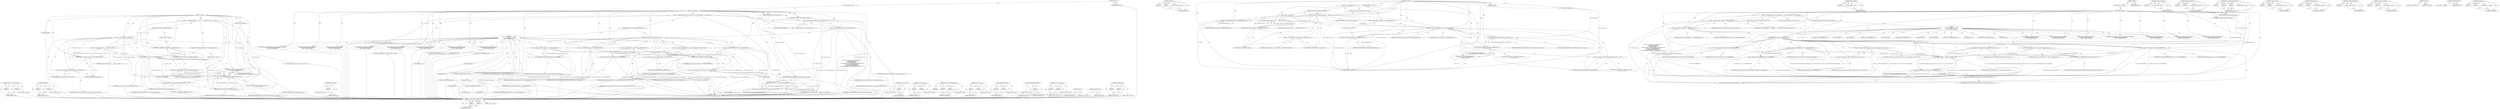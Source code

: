 digraph "SetTargetValues" {
vulnerable_146 [label=<(METHOD,&lt;operator&gt;.indirectFieldAccess)>];
vulnerable_147 [label=<(PARAM,p1)>];
vulnerable_148 [label=<(PARAM,p2)>];
vulnerable_149 [label=<(BLOCK,&lt;empty&gt;,&lt;empty&gt;)>];
vulnerable_150 [label=<(METHOD_RETURN,ANY)>];
vulnerable_170 [label=<(METHOD,SkColorSetA)>];
vulnerable_171 [label=<(PARAM,p1)>];
vulnerable_172 [label=<(PARAM,p2)>];
vulnerable_173 [label=<(BLOCK,&lt;empty&gt;,&lt;empty&gt;)>];
vulnerable_174 [label=<(METHOD_RETURN,ANY)>];
vulnerable_3 [label=<(METHOD,&lt;lambda&gt;0)<SUB>4</SUB>>];
vulnerable_4 [label=<(PARAM,int darkening_alpha)<SUB>4</SUB>>];
vulnerable_5 [label=<(BLOCK,{
    if (!wallpaper_controller_)
      return ...,{
    if (!wallpaper_controller_)
      return ...)<SUB>4</SUB>>];
vulnerable_6 [label=<(CONTROL_STRUCTURE,IF,if (!wallpaper_controller_))<SUB>5</SUB>>];
vulnerable_7 [label=<(&lt;operator&gt;.logicalNot,!wallpaper_controller_)<SUB>5</SUB>>];
vulnerable_8 [label=<(IDENTIFIER,wallpaper_controller_,!wallpaper_controller_)<SUB>5</SUB>>];
vulnerable_9 [label=<(BLOCK,&lt;empty&gt;,&lt;empty&gt;)<SUB>6</SUB>>];
vulnerable_10 [label=<(RETURN,return kShelfDefaultBaseColor;,return kShelfDefaultBaseColor;)<SUB>6</SUB>>];
vulnerable_11 [label=<(IDENTIFIER,kShelfDefaultBaseColor,return kShelfDefaultBaseColor;)<SUB>6</SUB>>];
vulnerable_12 [label="<(LOCAL,SkColor target_color: SkColor)<SUB>7</SUB>>"];
vulnerable_13 [label=<(&lt;operator&gt;.assignment,target_color =
        wallpaper_controller_-&gt;G...)<SUB>7</SUB>>];
vulnerable_14 [label=<(IDENTIFIER,target_color,target_color =
        wallpaper_controller_-&gt;G...)<SUB>7</SUB>>];
vulnerable_15 [label=<(GetProminentColor,wallpaper_controller_-&gt;GetProminentColor(GetShe...)<SUB>8</SUB>>];
vulnerable_16 [label=<(&lt;operator&gt;.indirectFieldAccess,wallpaper_controller_-&gt;GetProminentColor)<SUB>8</SUB>>];
vulnerable_17 [label=<(IDENTIFIER,wallpaper_controller_,wallpaper_controller_-&gt;GetProminentColor(GetShe...)<SUB>8</SUB>>];
vulnerable_18 [label=<(FIELD_IDENTIFIER,GetProminentColor,GetProminentColor)<SUB>8</SUB>>];
vulnerable_19 [label=<(GetShelfColorProfile,GetShelfColorProfile())<SUB>8</SUB>>];
vulnerable_20 [label=<(CONTROL_STRUCTURE,IF,if (target_color == kInvalidWallpaperColor))<SUB>9</SUB>>];
vulnerable_21 [label=<(&lt;operator&gt;.equals,target_color == kInvalidWallpaperColor)<SUB>9</SUB>>];
vulnerable_22 [label=<(IDENTIFIER,target_color,target_color == kInvalidWallpaperColor)<SUB>9</SUB>>];
vulnerable_23 [label=<(IDENTIFIER,kInvalidWallpaperColor,target_color == kInvalidWallpaperColor)<SUB>9</SUB>>];
vulnerable_24 [label=<(BLOCK,&lt;empty&gt;,&lt;empty&gt;)<SUB>10</SUB>>];
vulnerable_25 [label=<(RETURN,return kShelfDefaultBaseColor;,return kShelfDefaultBaseColor;)<SUB>10</SUB>>];
vulnerable_26 [label=<(IDENTIFIER,kShelfDefaultBaseColor,return kShelfDefaultBaseColor;)<SUB>10</SUB>>];
vulnerable_27 [label="<(RETURN,return color_utils::GetResultingPaintColor(
   ...,return color_utils::GetResultingPaintColor(
   ...)<SUB>11</SUB>>"];
vulnerable_28 [label="<(color_utils.GetResultingPaintColor,color_utils::GetResultingPaintColor(
        Sk...)<SUB>11</SUB>>"];
vulnerable_29 [label="<(&lt;operator&gt;.fieldAccess,color_utils::GetResultingPaintColor)<SUB>11</SUB>>"];
vulnerable_30 [label="<(IDENTIFIER,color_utils,color_utils::GetResultingPaintColor(
        Sk...)<SUB>11</SUB>>"];
vulnerable_31 [label=<(FIELD_IDENTIFIER,GetResultingPaintColor,GetResultingPaintColor)<SUB>11</SUB>>];
vulnerable_32 [label=<(SkColorSetA,SkColorSetA(kShelfDefaultBaseColor, darkening_a...)<SUB>12</SUB>>];
vulnerable_33 [label=<(IDENTIFIER,kShelfDefaultBaseColor,SkColorSetA(kShelfDefaultBaseColor, darkening_a...)<SUB>12</SUB>>];
vulnerable_34 [label=<(IDENTIFIER,darkening_alpha,SkColorSetA(kShelfDefaultBaseColor, darkening_a...)<SUB>12</SUB>>];
vulnerable_35 [label="<(IDENTIFIER,target_color,color_utils::GetResultingPaintColor(
        Sk...)<SUB>12</SUB>>"];
vulnerable_36 [label=<(MODIFIER,LAMBDA)>];
vulnerable_37 [label=<(METHOD_RETURN,ANY)<SUB>4</SUB>>];
vulnerable_175 [label=<(METHOD,darken_wallpaper)>];
vulnerable_176 [label=<(PARAM,p1)>];
vulnerable_177 [label=<(BLOCK,&lt;empty&gt;,&lt;empty&gt;)>];
vulnerable_178 [label=<(METHOD_RETURN,ANY)>];
vulnerable_42 [label=<(METHOD,&lt;global&gt;)<SUB>1</SUB>>];
vulnerable_43 [label=<(BLOCK,&lt;empty&gt;,&lt;empty&gt;)<SUB>1</SUB>>];
vulnerable_44 [label=<(METHOD,GetTargetValues)<SUB>1</SUB>>];
vulnerable_45 [label=<(PARAM,ShelfBackgroundType background_type)<SUB>2</SUB>>];
vulnerable_46 [label=<(PARAM,AnimationValues* shelf_background_values)<SUB>3</SUB>>];
vulnerable_47 [label=<(BLOCK,{
  auto darken_wallpaper = [&amp;](int darkening_a...,{
  auto darken_wallpaper = [&amp;](int darkening_a...)<SUB>3</SUB>>];
vulnerable_48 [label="<(LOCAL,auto darken_wallpaper: auto)<SUB>4</SUB>>"];
vulnerable_49 [label=<(&lt;operator&gt;.assignment,darken_wallpaper = [&amp;](int darkening_alpha) {
 ...)<SUB>4</SUB>>];
vulnerable_50 [label=<(IDENTIFIER,darken_wallpaper,darken_wallpaper = [&amp;](int darkening_alpha) {
 ...)<SUB>4</SUB>>];
vulnerable_51 [label=<(METHOD_REF,[&amp;](int darkening_alpha) {
    if (!wallpaper_c...,darken_wallpaper = [&amp;](int darkening_alpha) {
 ...)<SUB>4</SUB>>];
vulnerable_52 [label="<(LOCAL,SkColor shelf_target_color: SkColor)<SUB>15</SUB>>"];
vulnerable_53 [label=<(&lt;operator&gt;.assignment,shelf_target_color = kShelfDefaultBaseColor)<SUB>15</SUB>>];
vulnerable_54 [label=<(IDENTIFIER,shelf_target_color,shelf_target_color = kShelfDefaultBaseColor)<SUB>15</SUB>>];
vulnerable_55 [label=<(IDENTIFIER,kShelfDefaultBaseColor,shelf_target_color = kShelfDefaultBaseColor)<SUB>15</SUB>>];
vulnerable_56 [label=<(CONTROL_STRUCTURE,SWITCH,switch(background_type))<SUB>16</SUB>>];
vulnerable_57 [label=<(IDENTIFIER,background_type,switch(background_type))<SUB>16</SUB>>];
vulnerable_58 [label="<(BLOCK,{
    case SHELF_BACKGROUND_DEFAULT:
    case S...,{
    case SHELF_BACKGROUND_DEFAULT:
    case S...)<SUB>16</SUB>>"];
vulnerable_59 [label=<(JUMP_TARGET,case)<SUB>17</SUB>>];
vulnerable_60 [label="<(IDENTIFIER,SHELF_BACKGROUND_DEFAULT,{
    case SHELF_BACKGROUND_DEFAULT:
    case S...)<SUB>17</SUB>>"];
vulnerable_61 [label=<(JUMP_TARGET,case)<SUB>18</SUB>>];
vulnerable_62 [label="<(IDENTIFIER,SHELF_BACKGROUND_APP_LIST,{
    case SHELF_BACKGROUND_DEFAULT:
    case S...)<SUB>18</SUB>>"];
vulnerable_63 [label=<(JUMP_TARGET,case)<SUB>19</SUB>>];
vulnerable_64 [label="<(IDENTIFIER,SHELF_BACKGROUND_OVERVIEW,{
    case SHELF_BACKGROUND_DEFAULT:
    case S...)<SUB>19</SUB>>"];
vulnerable_65 [label=<(&lt;operator&gt;.assignment,shelf_target_color = darken_wallpaper(kShelfTra...)<SUB>20</SUB>>];
vulnerable_66 [label=<(IDENTIFIER,shelf_target_color,shelf_target_color = darken_wallpaper(kShelfTra...)<SUB>20</SUB>>];
vulnerable_67 [label=<(darken_wallpaper,darken_wallpaper(kShelfTranslucentColorDarkenAl...)<SUB>20</SUB>>];
vulnerable_68 [label=<(IDENTIFIER,kShelfTranslucentColorDarkenAlpha,darken_wallpaper(kShelfTranslucentColorDarkenAl...)<SUB>20</SUB>>];
vulnerable_69 [label=<(CONTROL_STRUCTURE,BREAK,break;)<SUB>21</SUB>>];
vulnerable_70 [label=<(JUMP_TARGET,case)<SUB>22</SUB>>];
vulnerable_71 [label="<(IDENTIFIER,SHELF_BACKGROUND_MAXIMIZED,{
    case SHELF_BACKGROUND_DEFAULT:
    case S...)<SUB>22</SUB>>"];
vulnerable_72 [label=<(JUMP_TARGET,case)<SUB>23</SUB>>];
vulnerable_73 [label="<(IDENTIFIER,SHELF_BACKGROUND_SPLIT_VIEW,{
    case SHELF_BACKGROUND_DEFAULT:
    case S...)<SUB>23</SUB>>"];
vulnerable_74 [label=<(&lt;operator&gt;.assignment,shelf_target_color = darken_wallpaper(kShelfOpa...)<SUB>24</SUB>>];
vulnerable_75 [label=<(IDENTIFIER,shelf_target_color,shelf_target_color = darken_wallpaper(kShelfOpa...)<SUB>24</SUB>>];
vulnerable_76 [label=<(darken_wallpaper,darken_wallpaper(kShelfOpaqueColorDarkenAlpha))<SUB>24</SUB>>];
vulnerable_77 [label=<(IDENTIFIER,kShelfOpaqueColorDarkenAlpha,darken_wallpaper(kShelfOpaqueColorDarkenAlpha))<SUB>24</SUB>>];
vulnerable_78 [label=<(CONTROL_STRUCTURE,BREAK,break;)<SUB>25</SUB>>];
vulnerable_79 [label=<(JUMP_TARGET,case)<SUB>26</SUB>>];
vulnerable_80 [label="<(IDENTIFIER,SHELF_BACKGROUND_OOBE,{
    case SHELF_BACKGROUND_DEFAULT:
    case S...)<SUB>26</SUB>>"];
vulnerable_81 [label=<(&lt;operator&gt;.assignment,shelf_target_color = SK_ColorTRANSPARENT)<SUB>27</SUB>>];
vulnerable_82 [label=<(IDENTIFIER,shelf_target_color,shelf_target_color = SK_ColorTRANSPARENT)<SUB>27</SUB>>];
vulnerable_83 [label=<(IDENTIFIER,SK_ColorTRANSPARENT,shelf_target_color = SK_ColorTRANSPARENT)<SUB>27</SUB>>];
vulnerable_84 [label=<(CONTROL_STRUCTURE,BREAK,break;)<SUB>28</SUB>>];
vulnerable_85 [label=<(JUMP_TARGET,case)<SUB>29</SUB>>];
vulnerable_86 [label="<(IDENTIFIER,SHELF_BACKGROUND_LOGIN,{
    case SHELF_BACKGROUND_DEFAULT:
    case S...)<SUB>29</SUB>>"];
vulnerable_87 [label=<(&lt;operator&gt;.assignment,shelf_target_color = SK_ColorTRANSPARENT)<SUB>30</SUB>>];
vulnerable_88 [label=<(IDENTIFIER,shelf_target_color,shelf_target_color = SK_ColorTRANSPARENT)<SUB>30</SUB>>];
vulnerable_89 [label=<(IDENTIFIER,SK_ColorTRANSPARENT,shelf_target_color = SK_ColorTRANSPARENT)<SUB>30</SUB>>];
vulnerable_90 [label=<(CONTROL_STRUCTURE,BREAK,break;)<SUB>31</SUB>>];
vulnerable_91 [label=<(JUMP_TARGET,case)<SUB>32</SUB>>];
vulnerable_92 [label="<(IDENTIFIER,SHELF_BACKGROUND_LOGIN_NONBLURRED_WALLPAPER,{
    case SHELF_BACKGROUND_DEFAULT:
    case S...)<SUB>32</SUB>>"];
vulnerable_93 [label="<(&lt;operator&gt;.assignment,shelf_target_color = login_constants::kDefaultB...)<SUB>33</SUB>>"];
vulnerable_94 [label="<(IDENTIFIER,shelf_target_color,shelf_target_color = login_constants::kDefaultB...)<SUB>33</SUB>>"];
vulnerable_95 [label="<(&lt;operator&gt;.fieldAccess,login_constants::kDefaultBaseColor)<SUB>33</SUB>>"];
vulnerable_96 [label="<(IDENTIFIER,login_constants,shelf_target_color = login_constants::kDefaultB...)<SUB>33</SUB>>"];
vulnerable_97 [label=<(FIELD_IDENTIFIER,kDefaultBaseColor,kDefaultBaseColor)<SUB>33</SUB>>];
vulnerable_98 [label=<(CONTROL_STRUCTURE,BREAK,break;)<SUB>34</SUB>>];
vulnerable_99 [label=<(SetTargetValues,shelf_background_values-&gt;SetTargetValues(SkColo...)<SUB>37</SUB>>];
vulnerable_100 [label=<(&lt;operator&gt;.indirectFieldAccess,shelf_background_values-&gt;SetTargetValues)<SUB>37</SUB>>];
vulnerable_101 [label=<(IDENTIFIER,shelf_background_values,shelf_background_values-&gt;SetTargetValues(SkColo...)<SUB>37</SUB>>];
vulnerable_102 [label=<(FIELD_IDENTIFIER,SetTargetValues,SetTargetValues)<SUB>37</SUB>>];
vulnerable_103 [label=<(SkColorSetA,SkColorSetA(
      shelf_target_color, GetBackg...)<SUB>37</SUB>>];
vulnerable_104 [label=<(IDENTIFIER,shelf_target_color,SkColorSetA(
      shelf_target_color, GetBackg...)<SUB>38</SUB>>];
vulnerable_105 [label=<(GetBackgroundAlphaValue,GetBackgroundAlphaValue(background_type))<SUB>38</SUB>>];
vulnerable_106 [label=<(IDENTIFIER,background_type,GetBackgroundAlphaValue(background_type))<SUB>38</SUB>>];
vulnerable_107 [label=<(METHOD_RETURN,void)<SUB>1</SUB>>];
vulnerable_109 [label=<(METHOD_RETURN,ANY)<SUB>1</SUB>>];
vulnerable_132 [label=<(METHOD,&lt;operator&gt;.logicalNot)>];
vulnerable_133 [label=<(PARAM,p1)>];
vulnerable_134 [label=<(BLOCK,&lt;empty&gt;,&lt;empty&gt;)>];
vulnerable_135 [label=<(METHOD_RETURN,ANY)>];
vulnerable_165 [label=<(METHOD,&lt;operator&gt;.fieldAccess)>];
vulnerable_166 [label=<(PARAM,p1)>];
vulnerable_167 [label=<(PARAM,p2)>];
vulnerable_168 [label=<(BLOCK,&lt;empty&gt;,&lt;empty&gt;)>];
vulnerable_169 [label=<(METHOD_RETURN,ANY)>];
vulnerable_159 [label=<(METHOD,color_utils.GetResultingPaintColor)>];
vulnerable_160 [label=<(PARAM,p1)>];
vulnerable_161 [label=<(PARAM,p2)>];
vulnerable_162 [label=<(PARAM,p3)>];
vulnerable_163 [label=<(BLOCK,&lt;empty&gt;,&lt;empty&gt;)>];
vulnerable_164 [label=<(METHOD_RETURN,ANY)>];
vulnerable_154 [label=<(METHOD,&lt;operator&gt;.equals)>];
vulnerable_155 [label=<(PARAM,p1)>];
vulnerable_156 [label=<(PARAM,p2)>];
vulnerable_157 [label=<(BLOCK,&lt;empty&gt;,&lt;empty&gt;)>];
vulnerable_158 [label=<(METHOD_RETURN,ANY)>];
vulnerable_141 [label=<(METHOD,GetProminentColor)>];
vulnerable_142 [label=<(PARAM,p1)>];
vulnerable_143 [label=<(PARAM,p2)>];
vulnerable_144 [label=<(BLOCK,&lt;empty&gt;,&lt;empty&gt;)>];
vulnerable_145 [label=<(METHOD_RETURN,ANY)>];
vulnerable_184 [label=<(METHOD,GetBackgroundAlphaValue)>];
vulnerable_185 [label=<(PARAM,p1)>];
vulnerable_186 [label=<(BLOCK,&lt;empty&gt;,&lt;empty&gt;)>];
vulnerable_187 [label=<(METHOD_RETURN,ANY)>];
vulnerable_136 [label=<(METHOD,&lt;operator&gt;.assignment)>];
vulnerable_137 [label=<(PARAM,p1)>];
vulnerable_138 [label=<(PARAM,p2)>];
vulnerable_139 [label=<(BLOCK,&lt;empty&gt;,&lt;empty&gt;)>];
vulnerable_140 [label=<(METHOD_RETURN,ANY)>];
vulnerable_126 [label=<(METHOD,&lt;global&gt;)<SUB>1</SUB>>];
vulnerable_127 [label=<(BLOCK,&lt;empty&gt;,&lt;empty&gt;)>];
vulnerable_128 [label=<(METHOD_RETURN,ANY)>];
vulnerable_151 [label=<(METHOD,GetShelfColorProfile)>];
vulnerable_152 [label=<(BLOCK,&lt;empty&gt;,&lt;empty&gt;)>];
vulnerable_153 [label=<(METHOD_RETURN,ANY)>];
vulnerable_179 [label=<(METHOD,SetTargetValues)>];
vulnerable_180 [label=<(PARAM,p1)>];
vulnerable_181 [label=<(PARAM,p2)>];
vulnerable_182 [label=<(BLOCK,&lt;empty&gt;,&lt;empty&gt;)>];
vulnerable_183 [label=<(METHOD_RETURN,ANY)>];
fixed_144 [label=<(METHOD,&lt;operator&gt;.indirectFieldAccess)>];
fixed_145 [label=<(PARAM,p1)>];
fixed_146 [label=<(PARAM,p2)>];
fixed_147 [label=<(BLOCK,&lt;empty&gt;,&lt;empty&gt;)>];
fixed_148 [label=<(METHOD_RETURN,ANY)>];
fixed_168 [label=<(METHOD,SkColorSetA)>];
fixed_169 [label=<(PARAM,p1)>];
fixed_170 [label=<(PARAM,p2)>];
fixed_171 [label=<(BLOCK,&lt;empty&gt;,&lt;empty&gt;)>];
fixed_172 [label=<(METHOD_RETURN,ANY)>];
fixed_3 [label=<(METHOD,&lt;lambda&gt;0)<SUB>4</SUB>>];
fixed_4 [label=<(PARAM,int darkening_alpha)<SUB>4</SUB>>];
fixed_5 [label=<(BLOCK,{
    if (!wallpaper_controller_)
      return ...,{
    if (!wallpaper_controller_)
      return ...)<SUB>4</SUB>>];
fixed_6 [label=<(CONTROL_STRUCTURE,IF,if (!wallpaper_controller_))<SUB>5</SUB>>];
fixed_7 [label=<(&lt;operator&gt;.logicalNot,!wallpaper_controller_)<SUB>5</SUB>>];
fixed_8 [label=<(IDENTIFIER,wallpaper_controller_,!wallpaper_controller_)<SUB>5</SUB>>];
fixed_9 [label=<(BLOCK,&lt;empty&gt;,&lt;empty&gt;)<SUB>6</SUB>>];
fixed_10 [label=<(RETURN,return kShelfDefaultBaseColor;,return kShelfDefaultBaseColor;)<SUB>6</SUB>>];
fixed_11 [label=<(IDENTIFIER,kShelfDefaultBaseColor,return kShelfDefaultBaseColor;)<SUB>6</SUB>>];
fixed_12 [label="<(LOCAL,SkColor target_color: SkColor)<SUB>7</SUB>>"];
fixed_13 [label=<(&lt;operator&gt;.assignment,target_color =
        wallpaper_controller_-&gt;G...)<SUB>7</SUB>>];
fixed_14 [label=<(IDENTIFIER,target_color,target_color =
        wallpaper_controller_-&gt;G...)<SUB>7</SUB>>];
fixed_15 [label=<(GetProminentColor,wallpaper_controller_-&gt;GetProminentColor(GetShe...)<SUB>8</SUB>>];
fixed_16 [label=<(&lt;operator&gt;.indirectFieldAccess,wallpaper_controller_-&gt;GetProminentColor)<SUB>8</SUB>>];
fixed_17 [label=<(IDENTIFIER,wallpaper_controller_,wallpaper_controller_-&gt;GetProminentColor(GetShe...)<SUB>8</SUB>>];
fixed_18 [label=<(FIELD_IDENTIFIER,GetProminentColor,GetProminentColor)<SUB>8</SUB>>];
fixed_19 [label=<(GetShelfColorProfile,GetShelfColorProfile())<SUB>8</SUB>>];
fixed_20 [label=<(CONTROL_STRUCTURE,IF,if (target_color == kInvalidWallpaperColor))<SUB>9</SUB>>];
fixed_21 [label=<(&lt;operator&gt;.equals,target_color == kInvalidWallpaperColor)<SUB>9</SUB>>];
fixed_22 [label=<(IDENTIFIER,target_color,target_color == kInvalidWallpaperColor)<SUB>9</SUB>>];
fixed_23 [label=<(IDENTIFIER,kInvalidWallpaperColor,target_color == kInvalidWallpaperColor)<SUB>9</SUB>>];
fixed_24 [label=<(BLOCK,&lt;empty&gt;,&lt;empty&gt;)<SUB>10</SUB>>];
fixed_25 [label=<(RETURN,return kShelfDefaultBaseColor;,return kShelfDefaultBaseColor;)<SUB>10</SUB>>];
fixed_26 [label=<(IDENTIFIER,kShelfDefaultBaseColor,return kShelfDefaultBaseColor;)<SUB>10</SUB>>];
fixed_27 [label="<(RETURN,return color_utils::GetResultingPaintColor(
   ...,return color_utils::GetResultingPaintColor(
   ...)<SUB>11</SUB>>"];
fixed_28 [label="<(color_utils.GetResultingPaintColor,color_utils::GetResultingPaintColor(
        Sk...)<SUB>11</SUB>>"];
fixed_29 [label="<(&lt;operator&gt;.fieldAccess,color_utils::GetResultingPaintColor)<SUB>11</SUB>>"];
fixed_30 [label="<(IDENTIFIER,color_utils,color_utils::GetResultingPaintColor(
        Sk...)<SUB>11</SUB>>"];
fixed_31 [label=<(FIELD_IDENTIFIER,GetResultingPaintColor,GetResultingPaintColor)<SUB>11</SUB>>];
fixed_32 [label=<(SkColorSetA,SkColorSetA(kShelfDefaultBaseColor, darkening_a...)<SUB>12</SUB>>];
fixed_33 [label=<(IDENTIFIER,kShelfDefaultBaseColor,SkColorSetA(kShelfDefaultBaseColor, darkening_a...)<SUB>12</SUB>>];
fixed_34 [label=<(IDENTIFIER,darkening_alpha,SkColorSetA(kShelfDefaultBaseColor, darkening_a...)<SUB>12</SUB>>];
fixed_35 [label="<(IDENTIFIER,target_color,color_utils::GetResultingPaintColor(
        Sk...)<SUB>12</SUB>>"];
fixed_36 [label=<(MODIFIER,LAMBDA)>];
fixed_37 [label=<(METHOD_RETURN,ANY)<SUB>4</SUB>>];
fixed_173 [label=<(METHOD,darken_wallpaper)>];
fixed_174 [label=<(PARAM,p1)>];
fixed_175 [label=<(BLOCK,&lt;empty&gt;,&lt;empty&gt;)>];
fixed_176 [label=<(METHOD_RETURN,ANY)>];
fixed_42 [label=<(METHOD,&lt;global&gt;)<SUB>1</SUB>>];
fixed_43 [label=<(BLOCK,&lt;empty&gt;,&lt;empty&gt;)<SUB>1</SUB>>];
fixed_44 [label=<(METHOD,GetTargetValues)<SUB>1</SUB>>];
fixed_45 [label=<(PARAM,ShelfBackgroundType background_type)<SUB>2</SUB>>];
fixed_46 [label=<(PARAM,AnimationValues* shelf_background_values)<SUB>3</SUB>>];
fixed_47 [label=<(BLOCK,{
  auto darken_wallpaper = [&amp;](int darkening_a...,{
  auto darken_wallpaper = [&amp;](int darkening_a...)<SUB>3</SUB>>];
fixed_48 [label="<(LOCAL,auto darken_wallpaper: auto)<SUB>4</SUB>>"];
fixed_49 [label=<(&lt;operator&gt;.assignment,darken_wallpaper = [&amp;](int darkening_alpha) {
 ...)<SUB>4</SUB>>];
fixed_50 [label=<(IDENTIFIER,darken_wallpaper,darken_wallpaper = [&amp;](int darkening_alpha) {
 ...)<SUB>4</SUB>>];
fixed_51 [label=<(METHOD_REF,[&amp;](int darkening_alpha) {
    if (!wallpaper_c...,darken_wallpaper = [&amp;](int darkening_alpha) {
 ...)<SUB>4</SUB>>];
fixed_52 [label="<(LOCAL,SkColor shelf_target_color: SkColor)<SUB>15</SUB>>"];
fixed_53 [label=<(&lt;operator&gt;.assignment,shelf_target_color = kShelfDefaultBaseColor)<SUB>15</SUB>>];
fixed_54 [label=<(IDENTIFIER,shelf_target_color,shelf_target_color = kShelfDefaultBaseColor)<SUB>15</SUB>>];
fixed_55 [label=<(IDENTIFIER,kShelfDefaultBaseColor,shelf_target_color = kShelfDefaultBaseColor)<SUB>15</SUB>>];
fixed_56 [label=<(CONTROL_STRUCTURE,SWITCH,switch(background_type))<SUB>16</SUB>>];
fixed_57 [label=<(IDENTIFIER,background_type,switch(background_type))<SUB>16</SUB>>];
fixed_58 [label="<(BLOCK,{
    case SHELF_BACKGROUND_DEFAULT:
    case S...,{
    case SHELF_BACKGROUND_DEFAULT:
    case S...)<SUB>16</SUB>>"];
fixed_59 [label=<(JUMP_TARGET,case)<SUB>17</SUB>>];
fixed_60 [label="<(IDENTIFIER,SHELF_BACKGROUND_DEFAULT,{
    case SHELF_BACKGROUND_DEFAULT:
    case S...)<SUB>17</SUB>>"];
fixed_61 [label=<(JUMP_TARGET,case)<SUB>18</SUB>>];
fixed_62 [label="<(IDENTIFIER,SHELF_BACKGROUND_APP_LIST,{
    case SHELF_BACKGROUND_DEFAULT:
    case S...)<SUB>18</SUB>>"];
fixed_63 [label=<(JUMP_TARGET,case)<SUB>19</SUB>>];
fixed_64 [label="<(IDENTIFIER,SHELF_BACKGROUND_OVERVIEW,{
    case SHELF_BACKGROUND_DEFAULT:
    case S...)<SUB>19</SUB>>"];
fixed_65 [label=<(&lt;operator&gt;.assignment,shelf_target_color = darken_wallpaper(kShelfTra...)<SUB>20</SUB>>];
fixed_66 [label=<(IDENTIFIER,shelf_target_color,shelf_target_color = darken_wallpaper(kShelfTra...)<SUB>20</SUB>>];
fixed_67 [label=<(darken_wallpaper,darken_wallpaper(kShelfTranslucentColorDarkenAl...)<SUB>20</SUB>>];
fixed_68 [label=<(IDENTIFIER,kShelfTranslucentColorDarkenAlpha,darken_wallpaper(kShelfTranslucentColorDarkenAl...)<SUB>20</SUB>>];
fixed_69 [label=<(CONTROL_STRUCTURE,BREAK,break;)<SUB>21</SUB>>];
fixed_70 [label=<(JUMP_TARGET,case)<SUB>22</SUB>>];
fixed_71 [label="<(IDENTIFIER,SHELF_BACKGROUND_MAXIMIZED,{
    case SHELF_BACKGROUND_DEFAULT:
    case S...)<SUB>22</SUB>>"];
fixed_72 [label=<(&lt;operator&gt;.assignment,shelf_target_color = darken_wallpaper(kShelfOpa...)<SUB>23</SUB>>];
fixed_73 [label=<(IDENTIFIER,shelf_target_color,shelf_target_color = darken_wallpaper(kShelfOpa...)<SUB>23</SUB>>];
fixed_74 [label=<(darken_wallpaper,darken_wallpaper(kShelfOpaqueColorDarkenAlpha))<SUB>23</SUB>>];
fixed_75 [label=<(IDENTIFIER,kShelfOpaqueColorDarkenAlpha,darken_wallpaper(kShelfOpaqueColorDarkenAlpha))<SUB>23</SUB>>];
fixed_76 [label=<(CONTROL_STRUCTURE,BREAK,break;)<SUB>24</SUB>>];
fixed_77 [label=<(JUMP_TARGET,case)<SUB>25</SUB>>];
fixed_78 [label="<(IDENTIFIER,SHELF_BACKGROUND_OOBE,{
    case SHELF_BACKGROUND_DEFAULT:
    case S...)<SUB>25</SUB>>"];
fixed_79 [label=<(&lt;operator&gt;.assignment,shelf_target_color = SK_ColorTRANSPARENT)<SUB>26</SUB>>];
fixed_80 [label=<(IDENTIFIER,shelf_target_color,shelf_target_color = SK_ColorTRANSPARENT)<SUB>26</SUB>>];
fixed_81 [label=<(IDENTIFIER,SK_ColorTRANSPARENT,shelf_target_color = SK_ColorTRANSPARENT)<SUB>26</SUB>>];
fixed_82 [label=<(CONTROL_STRUCTURE,BREAK,break;)<SUB>27</SUB>>];
fixed_83 [label=<(JUMP_TARGET,case)<SUB>28</SUB>>];
fixed_84 [label="<(IDENTIFIER,SHELF_BACKGROUND_LOGIN,{
    case SHELF_BACKGROUND_DEFAULT:
    case S...)<SUB>28</SUB>>"];
fixed_85 [label=<(&lt;operator&gt;.assignment,shelf_target_color = SK_ColorTRANSPARENT)<SUB>29</SUB>>];
fixed_86 [label=<(IDENTIFIER,shelf_target_color,shelf_target_color = SK_ColorTRANSPARENT)<SUB>29</SUB>>];
fixed_87 [label=<(IDENTIFIER,SK_ColorTRANSPARENT,shelf_target_color = SK_ColorTRANSPARENT)<SUB>29</SUB>>];
fixed_88 [label=<(CONTROL_STRUCTURE,BREAK,break;)<SUB>30</SUB>>];
fixed_89 [label=<(JUMP_TARGET,case)<SUB>31</SUB>>];
fixed_90 [label="<(IDENTIFIER,SHELF_BACKGROUND_LOGIN_NONBLURRED_WALLPAPER,{
    case SHELF_BACKGROUND_DEFAULT:
    case S...)<SUB>31</SUB>>"];
fixed_91 [label="<(&lt;operator&gt;.assignment,shelf_target_color = login_constants::kDefaultB...)<SUB>32</SUB>>"];
fixed_92 [label="<(IDENTIFIER,shelf_target_color,shelf_target_color = login_constants::kDefaultB...)<SUB>32</SUB>>"];
fixed_93 [label="<(&lt;operator&gt;.fieldAccess,login_constants::kDefaultBaseColor)<SUB>32</SUB>>"];
fixed_94 [label="<(IDENTIFIER,login_constants,shelf_target_color = login_constants::kDefaultB...)<SUB>32</SUB>>"];
fixed_95 [label=<(FIELD_IDENTIFIER,kDefaultBaseColor,kDefaultBaseColor)<SUB>32</SUB>>];
fixed_96 [label=<(CONTROL_STRUCTURE,BREAK,break;)<SUB>33</SUB>>];
fixed_97 [label=<(SetTargetValues,shelf_background_values-&gt;SetTargetValues(SkColo...)<SUB>36</SUB>>];
fixed_98 [label=<(&lt;operator&gt;.indirectFieldAccess,shelf_background_values-&gt;SetTargetValues)<SUB>36</SUB>>];
fixed_99 [label=<(IDENTIFIER,shelf_background_values,shelf_background_values-&gt;SetTargetValues(SkColo...)<SUB>36</SUB>>];
fixed_100 [label=<(FIELD_IDENTIFIER,SetTargetValues,SetTargetValues)<SUB>36</SUB>>];
fixed_101 [label=<(SkColorSetA,SkColorSetA(
      shelf_target_color, GetBackg...)<SUB>36</SUB>>];
fixed_102 [label=<(IDENTIFIER,shelf_target_color,SkColorSetA(
      shelf_target_color, GetBackg...)<SUB>37</SUB>>];
fixed_103 [label=<(GetBackgroundAlphaValue,GetBackgroundAlphaValue(background_type))<SUB>37</SUB>>];
fixed_104 [label=<(IDENTIFIER,background_type,GetBackgroundAlphaValue(background_type))<SUB>37</SUB>>];
fixed_105 [label=<(METHOD_RETURN,void)<SUB>1</SUB>>];
fixed_107 [label=<(METHOD_RETURN,ANY)<SUB>1</SUB>>];
fixed_130 [label=<(METHOD,&lt;operator&gt;.logicalNot)>];
fixed_131 [label=<(PARAM,p1)>];
fixed_132 [label=<(BLOCK,&lt;empty&gt;,&lt;empty&gt;)>];
fixed_133 [label=<(METHOD_RETURN,ANY)>];
fixed_163 [label=<(METHOD,&lt;operator&gt;.fieldAccess)>];
fixed_164 [label=<(PARAM,p1)>];
fixed_165 [label=<(PARAM,p2)>];
fixed_166 [label=<(BLOCK,&lt;empty&gt;,&lt;empty&gt;)>];
fixed_167 [label=<(METHOD_RETURN,ANY)>];
fixed_157 [label=<(METHOD,color_utils.GetResultingPaintColor)>];
fixed_158 [label=<(PARAM,p1)>];
fixed_159 [label=<(PARAM,p2)>];
fixed_160 [label=<(PARAM,p3)>];
fixed_161 [label=<(BLOCK,&lt;empty&gt;,&lt;empty&gt;)>];
fixed_162 [label=<(METHOD_RETURN,ANY)>];
fixed_152 [label=<(METHOD,&lt;operator&gt;.equals)>];
fixed_153 [label=<(PARAM,p1)>];
fixed_154 [label=<(PARAM,p2)>];
fixed_155 [label=<(BLOCK,&lt;empty&gt;,&lt;empty&gt;)>];
fixed_156 [label=<(METHOD_RETURN,ANY)>];
fixed_139 [label=<(METHOD,GetProminentColor)>];
fixed_140 [label=<(PARAM,p1)>];
fixed_141 [label=<(PARAM,p2)>];
fixed_142 [label=<(BLOCK,&lt;empty&gt;,&lt;empty&gt;)>];
fixed_143 [label=<(METHOD_RETURN,ANY)>];
fixed_182 [label=<(METHOD,GetBackgroundAlphaValue)>];
fixed_183 [label=<(PARAM,p1)>];
fixed_184 [label=<(BLOCK,&lt;empty&gt;,&lt;empty&gt;)>];
fixed_185 [label=<(METHOD_RETURN,ANY)>];
fixed_134 [label=<(METHOD,&lt;operator&gt;.assignment)>];
fixed_135 [label=<(PARAM,p1)>];
fixed_136 [label=<(PARAM,p2)>];
fixed_137 [label=<(BLOCK,&lt;empty&gt;,&lt;empty&gt;)>];
fixed_138 [label=<(METHOD_RETURN,ANY)>];
fixed_124 [label=<(METHOD,&lt;global&gt;)<SUB>1</SUB>>];
fixed_125 [label=<(BLOCK,&lt;empty&gt;,&lt;empty&gt;)>];
fixed_126 [label=<(METHOD_RETURN,ANY)>];
fixed_149 [label=<(METHOD,GetShelfColorProfile)>];
fixed_150 [label=<(BLOCK,&lt;empty&gt;,&lt;empty&gt;)>];
fixed_151 [label=<(METHOD_RETURN,ANY)>];
fixed_177 [label=<(METHOD,SetTargetValues)>];
fixed_178 [label=<(PARAM,p1)>];
fixed_179 [label=<(PARAM,p2)>];
fixed_180 [label=<(BLOCK,&lt;empty&gt;,&lt;empty&gt;)>];
fixed_181 [label=<(METHOD_RETURN,ANY)>];
vulnerable_146 -> vulnerable_147  [key=0, label="AST: "];
vulnerable_146 -> vulnerable_147  [key=1, label="DDG: "];
vulnerable_146 -> vulnerable_149  [key=0, label="AST: "];
vulnerable_146 -> vulnerable_148  [key=0, label="AST: "];
vulnerable_146 -> vulnerable_148  [key=1, label="DDG: "];
vulnerable_146 -> vulnerable_150  [key=0, label="AST: "];
vulnerable_146 -> vulnerable_150  [key=1, label="CFG: "];
vulnerable_147 -> vulnerable_150  [key=0, label="DDG: p1"];
vulnerable_148 -> vulnerable_150  [key=0, label="DDG: p2"];
vulnerable_149 -> fixed_144  [key=0];
vulnerable_150 -> fixed_144  [key=0];
vulnerable_170 -> vulnerable_171  [key=0, label="AST: "];
vulnerable_170 -> vulnerable_171  [key=1, label="DDG: "];
vulnerable_170 -> vulnerable_173  [key=0, label="AST: "];
vulnerable_170 -> vulnerable_172  [key=0, label="AST: "];
vulnerable_170 -> vulnerable_172  [key=1, label="DDG: "];
vulnerable_170 -> vulnerable_174  [key=0, label="AST: "];
vulnerable_170 -> vulnerable_174  [key=1, label="CFG: "];
vulnerable_171 -> vulnerable_174  [key=0, label="DDG: p1"];
vulnerable_172 -> vulnerable_174  [key=0, label="DDG: p2"];
vulnerable_173 -> fixed_144  [key=0];
vulnerable_174 -> fixed_144  [key=0];
vulnerable_3 -> vulnerable_4  [key=0, label="AST: "];
vulnerable_3 -> vulnerable_4  [key=1, label="DDG: "];
vulnerable_3 -> vulnerable_5  [key=0, label="AST: "];
vulnerable_3 -> vulnerable_36  [key=0, label="AST: "];
vulnerable_3 -> vulnerable_37  [key=0, label="AST: "];
vulnerable_3 -> vulnerable_7  [key=0, label="CFG: "];
vulnerable_3 -> vulnerable_7  [key=1, label="DDG: "];
vulnerable_3 -> vulnerable_10  [key=0, label="DDG: "];
vulnerable_3 -> vulnerable_15  [key=0, label="DDG: "];
vulnerable_3 -> vulnerable_21  [key=0, label="DDG: "];
vulnerable_3 -> vulnerable_25  [key=0, label="DDG: "];
vulnerable_3 -> vulnerable_28  [key=0, label="DDG: "];
vulnerable_3 -> vulnerable_11  [key=0, label="DDG: "];
vulnerable_3 -> vulnerable_26  [key=0, label="DDG: "];
vulnerable_3 -> vulnerable_32  [key=0, label="DDG: "];
vulnerable_4 -> vulnerable_37  [key=0, label="DDG: darkening_alpha"];
vulnerable_4 -> vulnerable_32  [key=0, label="DDG: darkening_alpha"];
vulnerable_5 -> vulnerable_6  [key=0, label="AST: "];
vulnerable_5 -> vulnerable_12  [key=0, label="AST: "];
vulnerable_5 -> vulnerable_13  [key=0, label="AST: "];
vulnerable_5 -> vulnerable_20  [key=0, label="AST: "];
vulnerable_5 -> vulnerable_27  [key=0, label="AST: "];
vulnerable_6 -> vulnerable_7  [key=0, label="AST: "];
vulnerable_6 -> vulnerable_9  [key=0, label="AST: "];
vulnerable_7 -> vulnerable_8  [key=0, label="AST: "];
vulnerable_7 -> vulnerable_10  [key=0, label="CFG: "];
vulnerable_7 -> vulnerable_10  [key=1, label="CDG: "];
vulnerable_7 -> vulnerable_18  [key=0, label="CFG: "];
vulnerable_7 -> vulnerable_18  [key=1, label="CDG: "];
vulnerable_7 -> vulnerable_37  [key=0, label="DDG: wallpaper_controller_"];
vulnerable_7 -> vulnerable_37  [key=1, label="DDG: !wallpaper_controller_"];
vulnerable_7 -> vulnerable_15  [key=0, label="DDG: wallpaper_controller_"];
vulnerable_7 -> vulnerable_15  [key=1, label="CDG: "];
vulnerable_7 -> vulnerable_16  [key=0, label="CDG: "];
vulnerable_7 -> vulnerable_13  [key=0, label="CDG: "];
vulnerable_7 -> vulnerable_21  [key=0, label="CDG: "];
vulnerable_7 -> vulnerable_19  [key=0, label="CDG: "];
vulnerable_8 -> fixed_144  [key=0];
vulnerable_9 -> vulnerable_10  [key=0, label="AST: "];
vulnerable_10 -> vulnerable_11  [key=0, label="AST: "];
vulnerable_10 -> vulnerable_37  [key=0, label="CFG: "];
vulnerable_10 -> vulnerable_37  [key=1, label="DDG: &lt;RET&gt;"];
vulnerable_11 -> vulnerable_10  [key=0, label="DDG: kShelfDefaultBaseColor"];
vulnerable_12 -> fixed_144  [key=0];
vulnerable_13 -> vulnerable_14  [key=0, label="AST: "];
vulnerable_13 -> vulnerable_15  [key=0, label="AST: "];
vulnerable_13 -> vulnerable_21  [key=0, label="CFG: "];
vulnerable_13 -> vulnerable_21  [key=1, label="DDG: target_color"];
vulnerable_14 -> fixed_144  [key=0];
vulnerable_15 -> vulnerable_16  [key=0, label="AST: "];
vulnerable_15 -> vulnerable_19  [key=0, label="AST: "];
vulnerable_15 -> vulnerable_13  [key=0, label="CFG: "];
vulnerable_15 -> vulnerable_13  [key=1, label="DDG: wallpaper_controller_-&gt;GetProminentColor"];
vulnerable_15 -> vulnerable_13  [key=2, label="DDG: GetShelfColorProfile()"];
vulnerable_16 -> vulnerable_17  [key=0, label="AST: "];
vulnerable_16 -> vulnerable_18  [key=0, label="AST: "];
vulnerable_16 -> vulnerable_19  [key=0, label="CFG: "];
vulnerable_17 -> fixed_144  [key=0];
vulnerable_18 -> vulnerable_16  [key=0, label="CFG: "];
vulnerable_19 -> vulnerable_15  [key=0, label="CFG: "];
vulnerable_20 -> vulnerable_21  [key=0, label="AST: "];
vulnerable_20 -> vulnerable_24  [key=0, label="AST: "];
vulnerable_21 -> vulnerable_22  [key=0, label="AST: "];
vulnerable_21 -> vulnerable_23  [key=0, label="AST: "];
vulnerable_21 -> vulnerable_25  [key=0, label="CFG: "];
vulnerable_21 -> vulnerable_25  [key=1, label="CDG: "];
vulnerable_21 -> vulnerable_31  [key=0, label="CFG: "];
vulnerable_21 -> vulnerable_31  [key=1, label="CDG: "];
vulnerable_21 -> vulnerable_37  [key=0, label="DDG: kInvalidWallpaperColor"];
vulnerable_21 -> vulnerable_28  [key=0, label="DDG: target_color"];
vulnerable_21 -> vulnerable_28  [key=1, label="CDG: "];
vulnerable_21 -> vulnerable_29  [key=0, label="CDG: "];
vulnerable_21 -> vulnerable_32  [key=0, label="CDG: "];
vulnerable_21 -> vulnerable_27  [key=0, label="CDG: "];
vulnerable_22 -> fixed_144  [key=0];
vulnerable_23 -> fixed_144  [key=0];
vulnerable_24 -> vulnerable_25  [key=0, label="AST: "];
vulnerable_25 -> vulnerable_26  [key=0, label="AST: "];
vulnerable_25 -> vulnerable_37  [key=0, label="CFG: "];
vulnerable_25 -> vulnerable_37  [key=1, label="DDG: &lt;RET&gt;"];
vulnerable_26 -> vulnerable_25  [key=0, label="DDG: kShelfDefaultBaseColor"];
vulnerable_27 -> vulnerable_28  [key=0, label="AST: "];
vulnerable_27 -> vulnerable_37  [key=0, label="CFG: "];
vulnerable_27 -> vulnerable_37  [key=1, label="DDG: &lt;RET&gt;"];
vulnerable_28 -> vulnerable_29  [key=0, label="AST: "];
vulnerable_28 -> vulnerable_32  [key=0, label="AST: "];
vulnerable_28 -> vulnerable_35  [key=0, label="AST: "];
vulnerable_28 -> vulnerable_27  [key=0, label="CFG: "];
vulnerable_28 -> vulnerable_27  [key=1, label="DDG: color_utils::GetResultingPaintColor(
        SkColorSetA(kShelfDefaultBaseColor, darkening_alpha), target_color)"];
vulnerable_29 -> vulnerable_30  [key=0, label="AST: "];
vulnerable_29 -> vulnerable_31  [key=0, label="AST: "];
vulnerable_29 -> vulnerable_32  [key=0, label="CFG: "];
vulnerable_30 -> fixed_144  [key=0];
vulnerable_31 -> vulnerable_29  [key=0, label="CFG: "];
vulnerable_32 -> vulnerable_33  [key=0, label="AST: "];
vulnerable_32 -> vulnerable_34  [key=0, label="AST: "];
vulnerable_32 -> vulnerable_28  [key=0, label="CFG: "];
vulnerable_32 -> vulnerable_28  [key=1, label="DDG: kShelfDefaultBaseColor"];
vulnerable_32 -> vulnerable_28  [key=2, label="DDG: darkening_alpha"];
vulnerable_33 -> fixed_144  [key=0];
vulnerable_34 -> fixed_144  [key=0];
vulnerable_35 -> fixed_144  [key=0];
vulnerable_36 -> fixed_144  [key=0];
vulnerable_37 -> fixed_144  [key=0];
vulnerable_175 -> vulnerable_176  [key=0, label="AST: "];
vulnerable_175 -> vulnerable_176  [key=1, label="DDG: "];
vulnerable_175 -> vulnerable_177  [key=0, label="AST: "];
vulnerable_175 -> vulnerable_178  [key=0, label="AST: "];
vulnerable_175 -> vulnerable_178  [key=1, label="CFG: "];
vulnerable_176 -> vulnerable_178  [key=0, label="DDG: p1"];
vulnerable_177 -> fixed_144  [key=0];
vulnerable_178 -> fixed_144  [key=0];
vulnerable_42 -> vulnerable_43  [key=0, label="AST: "];
vulnerable_42 -> vulnerable_109  [key=0, label="AST: "];
vulnerable_42 -> vulnerable_109  [key=1, label="CFG: "];
vulnerable_43 -> vulnerable_44  [key=0, label="AST: "];
vulnerable_44 -> vulnerable_45  [key=0, label="AST: "];
vulnerable_44 -> vulnerable_45  [key=1, label="DDG: "];
vulnerable_44 -> vulnerable_46  [key=0, label="AST: "];
vulnerable_44 -> vulnerable_46  [key=1, label="DDG: "];
vulnerable_44 -> vulnerable_47  [key=0, label="AST: "];
vulnerable_44 -> vulnerable_107  [key=0, label="AST: "];
vulnerable_44 -> vulnerable_51  [key=0, label="CFG: "];
vulnerable_44 -> vulnerable_49  [key=0, label="DDG: "];
vulnerable_44 -> vulnerable_53  [key=0, label="DDG: "];
vulnerable_44 -> vulnerable_57  [key=0, label="DDG: "];
vulnerable_44 -> vulnerable_60  [key=0, label="DDG: "];
vulnerable_44 -> vulnerable_62  [key=0, label="DDG: "];
vulnerable_44 -> vulnerable_64  [key=0, label="DDG: "];
vulnerable_44 -> vulnerable_71  [key=0, label="DDG: "];
vulnerable_44 -> vulnerable_73  [key=0, label="DDG: "];
vulnerable_44 -> vulnerable_80  [key=0, label="DDG: "];
vulnerable_44 -> vulnerable_81  [key=0, label="DDG: "];
vulnerable_44 -> vulnerable_86  [key=0, label="DDG: "];
vulnerable_44 -> vulnerable_87  [key=0, label="DDG: "];
vulnerable_44 -> vulnerable_92  [key=0, label="DDG: "];
vulnerable_44 -> vulnerable_103  [key=0, label="DDG: "];
vulnerable_44 -> vulnerable_105  [key=0, label="DDG: "];
vulnerable_44 -> vulnerable_67  [key=0, label="DDG: "];
vulnerable_44 -> vulnerable_76  [key=0, label="DDG: "];
vulnerable_45 -> vulnerable_105  [key=0, label="DDG: background_type"];
vulnerable_46 -> vulnerable_107  [key=0, label="DDG: shelf_background_values"];
vulnerable_46 -> vulnerable_99  [key=0, label="DDG: shelf_background_values"];
vulnerable_47 -> vulnerable_48  [key=0, label="AST: "];
vulnerable_47 -> vulnerable_49  [key=0, label="AST: "];
vulnerable_47 -> vulnerable_52  [key=0, label="AST: "];
vulnerable_47 -> vulnerable_53  [key=0, label="AST: "];
vulnerable_47 -> vulnerable_56  [key=0, label="AST: "];
vulnerable_47 -> vulnerable_99  [key=0, label="AST: "];
vulnerable_48 -> fixed_144  [key=0];
vulnerable_49 -> vulnerable_50  [key=0, label="AST: "];
vulnerable_49 -> vulnerable_51  [key=0, label="AST: "];
vulnerable_49 -> vulnerable_53  [key=0, label="CFG: "];
vulnerable_49 -> vulnerable_107  [key=0, label="DDG: darken_wallpaper"];
vulnerable_49 -> vulnerable_107  [key=1, label="DDG: darken_wallpaper = [&amp;](int darkening_alpha) {
    if (!wallpaper_controller_)
      return kShelfDefaultBaseColor;
    SkColor target_color =
        wallpaper_controller_-&gt;GetProminentColor(GetShelfColorProfile());
    if (target_color == kInvalidWallpaperColor)
      return kShelfDefaultBaseColor;
    return color_utils::GetResultingPaintColor(
        SkColorSetA(kShelfDefaultBaseColor, darkening_alpha), target_color);
  }"];
vulnerable_50 -> fixed_144  [key=0];
vulnerable_51 -> vulnerable_49  [key=0, label="CFG: "];
vulnerable_52 -> fixed_144  [key=0];
vulnerable_53 -> vulnerable_54  [key=0, label="AST: "];
vulnerable_53 -> vulnerable_55  [key=0, label="AST: "];
vulnerable_53 -> vulnerable_57  [key=0, label="CFG: "];
vulnerable_53 -> vulnerable_107  [key=0, label="DDG: shelf_target_color = kShelfDefaultBaseColor"];
vulnerable_53 -> vulnerable_107  [key=1, label="DDG: kShelfDefaultBaseColor"];
vulnerable_53 -> vulnerable_103  [key=0, label="DDG: shelf_target_color"];
vulnerable_54 -> fixed_144  [key=0];
vulnerable_55 -> fixed_144  [key=0];
vulnerable_56 -> vulnerable_57  [key=0, label="AST: "];
vulnerable_56 -> vulnerable_58  [key=0, label="AST: "];
vulnerable_57 -> vulnerable_67  [key=0, label="CFG: "];
vulnerable_57 -> vulnerable_67  [key=1, label="CDG: "];
vulnerable_57 -> vulnerable_76  [key=0, label="CFG: "];
vulnerable_57 -> vulnerable_76  [key=1, label="CDG: "];
vulnerable_57 -> vulnerable_81  [key=0, label="CFG: "];
vulnerable_57 -> vulnerable_81  [key=1, label="CDG: "];
vulnerable_57 -> vulnerable_87  [key=0, label="CFG: "];
vulnerable_57 -> vulnerable_87  [key=1, label="CDG: "];
vulnerable_57 -> vulnerable_97  [key=0, label="CFG: "];
vulnerable_57 -> vulnerable_97  [key=1, label="CDG: "];
vulnerable_57 -> vulnerable_102  [key=0, label="CFG: "];
vulnerable_57 -> vulnerable_74  [key=0, label="CDG: "];
vulnerable_57 -> vulnerable_95  [key=0, label="CDG: "];
vulnerable_57 -> vulnerable_65  [key=0, label="CDG: "];
vulnerable_57 -> vulnerable_93  [key=0, label="CDG: "];
vulnerable_58 -> vulnerable_59  [key=0, label="AST: "];
vulnerable_58 -> vulnerable_60  [key=0, label="AST: "];
vulnerable_58 -> vulnerable_61  [key=0, label="AST: "];
vulnerable_58 -> vulnerable_62  [key=0, label="AST: "];
vulnerable_58 -> vulnerable_63  [key=0, label="AST: "];
vulnerable_58 -> vulnerable_64  [key=0, label="AST: "];
vulnerable_58 -> vulnerable_65  [key=0, label="AST: "];
vulnerable_58 -> vulnerable_69  [key=0, label="AST: "];
vulnerable_58 -> vulnerable_70  [key=0, label="AST: "];
vulnerable_58 -> vulnerable_71  [key=0, label="AST: "];
vulnerable_58 -> vulnerable_72  [key=0, label="AST: "];
vulnerable_58 -> vulnerable_73  [key=0, label="AST: "];
vulnerable_58 -> vulnerable_74  [key=0, label="AST: "];
vulnerable_58 -> vulnerable_78  [key=0, label="AST: "];
vulnerable_58 -> vulnerable_79  [key=0, label="AST: "];
vulnerable_58 -> vulnerable_80  [key=0, label="AST: "];
vulnerable_58 -> vulnerable_81  [key=0, label="AST: "];
vulnerable_58 -> vulnerable_84  [key=0, label="AST: "];
vulnerable_58 -> vulnerable_85  [key=0, label="AST: "];
vulnerable_58 -> vulnerable_86  [key=0, label="AST: "];
vulnerable_58 -> vulnerable_87  [key=0, label="AST: "];
vulnerable_58 -> vulnerable_90  [key=0, label="AST: "];
vulnerable_58 -> vulnerable_91  [key=0, label="AST: "];
vulnerable_58 -> vulnerable_92  [key=0, label="AST: "];
vulnerable_58 -> vulnerable_93  [key=0, label="AST: "];
vulnerable_58 -> vulnerable_98  [key=0, label="AST: "];
vulnerable_59 -> fixed_144  [key=0];
vulnerable_60 -> fixed_144  [key=0];
vulnerable_61 -> fixed_144  [key=0];
vulnerable_62 -> fixed_144  [key=0];
vulnerable_63 -> fixed_144  [key=0];
vulnerable_64 -> fixed_144  [key=0];
vulnerable_65 -> vulnerable_66  [key=0, label="AST: "];
vulnerable_65 -> vulnerable_67  [key=0, label="AST: "];
vulnerable_65 -> vulnerable_102  [key=0, label="CFG: "];
vulnerable_65 -> vulnerable_107  [key=0, label="DDG: darken_wallpaper(kShelfTranslucentColorDarkenAlpha)"];
vulnerable_65 -> vulnerable_107  [key=1, label="DDG: shelf_target_color = darken_wallpaper(kShelfTranslucentColorDarkenAlpha)"];
vulnerable_65 -> vulnerable_103  [key=0, label="DDG: shelf_target_color"];
vulnerable_66 -> fixed_144  [key=0];
vulnerable_67 -> vulnerable_68  [key=0, label="AST: "];
vulnerable_67 -> vulnerable_65  [key=0, label="CFG: "];
vulnerable_67 -> vulnerable_65  [key=1, label="DDG: kShelfTranslucentColorDarkenAlpha"];
vulnerable_67 -> vulnerable_107  [key=0, label="DDG: kShelfTranslucentColorDarkenAlpha"];
vulnerable_68 -> fixed_144  [key=0];
vulnerable_69 -> fixed_144  [key=0];
vulnerable_70 -> fixed_144  [key=0];
vulnerable_71 -> fixed_144  [key=0];
vulnerable_72 -> fixed_144  [key=0];
vulnerable_73 -> fixed_144  [key=0];
vulnerable_74 -> vulnerable_75  [key=0, label="AST: "];
vulnerable_74 -> vulnerable_76  [key=0, label="AST: "];
vulnerable_74 -> vulnerable_102  [key=0, label="CFG: "];
vulnerable_74 -> vulnerable_107  [key=0, label="DDG: darken_wallpaper(kShelfOpaqueColorDarkenAlpha)"];
vulnerable_74 -> vulnerable_107  [key=1, label="DDG: shelf_target_color = darken_wallpaper(kShelfOpaqueColorDarkenAlpha)"];
vulnerable_74 -> vulnerable_103  [key=0, label="DDG: shelf_target_color"];
vulnerable_75 -> fixed_144  [key=0];
vulnerable_76 -> vulnerable_77  [key=0, label="AST: "];
vulnerable_76 -> vulnerable_74  [key=0, label="CFG: "];
vulnerable_76 -> vulnerable_74  [key=1, label="DDG: kShelfOpaqueColorDarkenAlpha"];
vulnerable_76 -> vulnerable_107  [key=0, label="DDG: kShelfOpaqueColorDarkenAlpha"];
vulnerable_77 -> fixed_144  [key=0];
vulnerable_78 -> fixed_144  [key=0];
vulnerable_79 -> fixed_144  [key=0];
vulnerable_80 -> fixed_144  [key=0];
vulnerable_81 -> vulnerable_82  [key=0, label="AST: "];
vulnerable_81 -> vulnerable_83  [key=0, label="AST: "];
vulnerable_81 -> vulnerable_102  [key=0, label="CFG: "];
vulnerable_81 -> vulnerable_107  [key=0, label="DDG: SK_ColorTRANSPARENT"];
vulnerable_81 -> vulnerable_107  [key=1, label="DDG: shelf_target_color = SK_ColorTRANSPARENT"];
vulnerable_81 -> vulnerable_103  [key=0, label="DDG: shelf_target_color"];
vulnerable_82 -> fixed_144  [key=0];
vulnerable_83 -> fixed_144  [key=0];
vulnerable_84 -> fixed_144  [key=0];
vulnerable_85 -> fixed_144  [key=0];
vulnerable_86 -> fixed_144  [key=0];
vulnerable_87 -> vulnerable_88  [key=0, label="AST: "];
vulnerable_87 -> vulnerable_89  [key=0, label="AST: "];
vulnerable_87 -> vulnerable_102  [key=0, label="CFG: "];
vulnerable_87 -> vulnerable_107  [key=0, label="DDG: SK_ColorTRANSPARENT"];
vulnerable_87 -> vulnerable_107  [key=1, label="DDG: shelf_target_color = SK_ColorTRANSPARENT"];
vulnerable_87 -> vulnerable_103  [key=0, label="DDG: shelf_target_color"];
vulnerable_88 -> fixed_144  [key=0];
vulnerable_89 -> fixed_144  [key=0];
vulnerable_90 -> fixed_144  [key=0];
vulnerable_91 -> fixed_144  [key=0];
vulnerable_92 -> fixed_144  [key=0];
vulnerable_93 -> vulnerable_94  [key=0, label="AST: "];
vulnerable_93 -> vulnerable_95  [key=0, label="AST: "];
vulnerable_93 -> vulnerable_102  [key=0, label="CFG: "];
vulnerable_93 -> vulnerable_107  [key=0, label="DDG: login_constants::kDefaultBaseColor"];
vulnerable_93 -> vulnerable_107  [key=1, label="DDG: shelf_target_color = login_constants::kDefaultBaseColor"];
vulnerable_93 -> vulnerable_103  [key=0, label="DDG: shelf_target_color"];
vulnerable_94 -> fixed_144  [key=0];
vulnerable_95 -> vulnerable_96  [key=0, label="AST: "];
vulnerable_95 -> vulnerable_97  [key=0, label="AST: "];
vulnerable_95 -> vulnerable_93  [key=0, label="CFG: "];
vulnerable_96 -> fixed_144  [key=0];
vulnerable_97 -> vulnerable_95  [key=0, label="CFG: "];
vulnerable_98 -> fixed_144  [key=0];
vulnerable_99 -> vulnerable_100  [key=0, label="AST: "];
vulnerable_99 -> vulnerable_103  [key=0, label="AST: "];
vulnerable_99 -> vulnerable_107  [key=0, label="CFG: "];
vulnerable_99 -> vulnerable_107  [key=1, label="DDG: shelf_background_values-&gt;SetTargetValues"];
vulnerable_99 -> vulnerable_107  [key=2, label="DDG: SkColorSetA(
      shelf_target_color, GetBackgroundAlphaValue(background_type))"];
vulnerable_99 -> vulnerable_107  [key=3, label="DDG: shelf_background_values-&gt;SetTargetValues(SkColorSetA(
      shelf_target_color, GetBackgroundAlphaValue(background_type)))"];
vulnerable_100 -> vulnerable_101  [key=0, label="AST: "];
vulnerable_100 -> vulnerable_102  [key=0, label="AST: "];
vulnerable_100 -> vulnerable_105  [key=0, label="CFG: "];
vulnerable_101 -> fixed_144  [key=0];
vulnerable_102 -> vulnerable_100  [key=0, label="CFG: "];
vulnerable_103 -> vulnerable_104  [key=0, label="AST: "];
vulnerable_103 -> vulnerable_105  [key=0, label="AST: "];
vulnerable_103 -> vulnerable_99  [key=0, label="CFG: "];
vulnerable_103 -> vulnerable_99  [key=1, label="DDG: shelf_target_color"];
vulnerable_103 -> vulnerable_99  [key=2, label="DDG: GetBackgroundAlphaValue(background_type)"];
vulnerable_103 -> vulnerable_107  [key=0, label="DDG: shelf_target_color"];
vulnerable_103 -> vulnerable_107  [key=1, label="DDG: GetBackgroundAlphaValue(background_type)"];
vulnerable_104 -> fixed_144  [key=0];
vulnerable_105 -> vulnerable_106  [key=0, label="AST: "];
vulnerable_105 -> vulnerable_103  [key=0, label="CFG: "];
vulnerable_105 -> vulnerable_103  [key=1, label="DDG: background_type"];
vulnerable_105 -> vulnerable_107  [key=0, label="DDG: background_type"];
vulnerable_106 -> fixed_144  [key=0];
vulnerable_107 -> fixed_144  [key=0];
vulnerable_109 -> fixed_144  [key=0];
vulnerable_132 -> vulnerable_133  [key=0, label="AST: "];
vulnerable_132 -> vulnerable_133  [key=1, label="DDG: "];
vulnerable_132 -> vulnerable_134  [key=0, label="AST: "];
vulnerable_132 -> vulnerable_135  [key=0, label="AST: "];
vulnerable_132 -> vulnerable_135  [key=1, label="CFG: "];
vulnerable_133 -> vulnerable_135  [key=0, label="DDG: p1"];
vulnerable_134 -> fixed_144  [key=0];
vulnerable_135 -> fixed_144  [key=0];
vulnerable_165 -> vulnerable_166  [key=0, label="AST: "];
vulnerable_165 -> vulnerable_166  [key=1, label="DDG: "];
vulnerable_165 -> vulnerable_168  [key=0, label="AST: "];
vulnerable_165 -> vulnerable_167  [key=0, label="AST: "];
vulnerable_165 -> vulnerable_167  [key=1, label="DDG: "];
vulnerable_165 -> vulnerable_169  [key=0, label="AST: "];
vulnerable_165 -> vulnerable_169  [key=1, label="CFG: "];
vulnerable_166 -> vulnerable_169  [key=0, label="DDG: p1"];
vulnerable_167 -> vulnerable_169  [key=0, label="DDG: p2"];
vulnerable_168 -> fixed_144  [key=0];
vulnerable_169 -> fixed_144  [key=0];
vulnerable_159 -> vulnerable_160  [key=0, label="AST: "];
vulnerable_159 -> vulnerable_160  [key=1, label="DDG: "];
vulnerable_159 -> vulnerable_163  [key=0, label="AST: "];
vulnerable_159 -> vulnerable_161  [key=0, label="AST: "];
vulnerable_159 -> vulnerable_161  [key=1, label="DDG: "];
vulnerable_159 -> vulnerable_164  [key=0, label="AST: "];
vulnerable_159 -> vulnerable_164  [key=1, label="CFG: "];
vulnerable_159 -> vulnerable_162  [key=0, label="AST: "];
vulnerable_159 -> vulnerable_162  [key=1, label="DDG: "];
vulnerable_160 -> vulnerable_164  [key=0, label="DDG: p1"];
vulnerable_161 -> vulnerable_164  [key=0, label="DDG: p2"];
vulnerable_162 -> vulnerable_164  [key=0, label="DDG: p3"];
vulnerable_163 -> fixed_144  [key=0];
vulnerable_164 -> fixed_144  [key=0];
vulnerable_154 -> vulnerable_155  [key=0, label="AST: "];
vulnerable_154 -> vulnerable_155  [key=1, label="DDG: "];
vulnerable_154 -> vulnerable_157  [key=0, label="AST: "];
vulnerable_154 -> vulnerable_156  [key=0, label="AST: "];
vulnerable_154 -> vulnerable_156  [key=1, label="DDG: "];
vulnerable_154 -> vulnerable_158  [key=0, label="AST: "];
vulnerable_154 -> vulnerable_158  [key=1, label="CFG: "];
vulnerable_155 -> vulnerable_158  [key=0, label="DDG: p1"];
vulnerable_156 -> vulnerable_158  [key=0, label="DDG: p2"];
vulnerable_157 -> fixed_144  [key=0];
vulnerable_158 -> fixed_144  [key=0];
vulnerable_141 -> vulnerable_142  [key=0, label="AST: "];
vulnerable_141 -> vulnerable_142  [key=1, label="DDG: "];
vulnerable_141 -> vulnerable_144  [key=0, label="AST: "];
vulnerable_141 -> vulnerable_143  [key=0, label="AST: "];
vulnerable_141 -> vulnerable_143  [key=1, label="DDG: "];
vulnerable_141 -> vulnerable_145  [key=0, label="AST: "];
vulnerable_141 -> vulnerable_145  [key=1, label="CFG: "];
vulnerable_142 -> vulnerable_145  [key=0, label="DDG: p1"];
vulnerable_143 -> vulnerable_145  [key=0, label="DDG: p2"];
vulnerable_144 -> fixed_144  [key=0];
vulnerable_145 -> fixed_144  [key=0];
vulnerable_184 -> vulnerable_185  [key=0, label="AST: "];
vulnerable_184 -> vulnerable_185  [key=1, label="DDG: "];
vulnerable_184 -> vulnerable_186  [key=0, label="AST: "];
vulnerable_184 -> vulnerable_187  [key=0, label="AST: "];
vulnerable_184 -> vulnerable_187  [key=1, label="CFG: "];
vulnerable_185 -> vulnerable_187  [key=0, label="DDG: p1"];
vulnerable_186 -> fixed_144  [key=0];
vulnerable_187 -> fixed_144  [key=0];
vulnerable_136 -> vulnerable_137  [key=0, label="AST: "];
vulnerable_136 -> vulnerable_137  [key=1, label="DDG: "];
vulnerable_136 -> vulnerable_139  [key=0, label="AST: "];
vulnerable_136 -> vulnerable_138  [key=0, label="AST: "];
vulnerable_136 -> vulnerable_138  [key=1, label="DDG: "];
vulnerable_136 -> vulnerable_140  [key=0, label="AST: "];
vulnerable_136 -> vulnerable_140  [key=1, label="CFG: "];
vulnerable_137 -> vulnerable_140  [key=0, label="DDG: p1"];
vulnerable_138 -> vulnerable_140  [key=0, label="DDG: p2"];
vulnerable_139 -> fixed_144  [key=0];
vulnerable_140 -> fixed_144  [key=0];
vulnerable_126 -> vulnerable_127  [key=0, label="AST: "];
vulnerable_126 -> vulnerable_128  [key=0, label="AST: "];
vulnerable_126 -> vulnerable_128  [key=1, label="CFG: "];
vulnerable_127 -> fixed_144  [key=0];
vulnerable_128 -> fixed_144  [key=0];
vulnerable_151 -> vulnerable_152  [key=0, label="AST: "];
vulnerable_151 -> vulnerable_153  [key=0, label="AST: "];
vulnerable_151 -> vulnerable_153  [key=1, label="CFG: "];
vulnerable_152 -> fixed_144  [key=0];
vulnerable_153 -> fixed_144  [key=0];
vulnerable_179 -> vulnerable_180  [key=0, label="AST: "];
vulnerable_179 -> vulnerable_180  [key=1, label="DDG: "];
vulnerable_179 -> vulnerable_182  [key=0, label="AST: "];
vulnerable_179 -> vulnerable_181  [key=0, label="AST: "];
vulnerable_179 -> vulnerable_181  [key=1, label="DDG: "];
vulnerable_179 -> vulnerable_183  [key=0, label="AST: "];
vulnerable_179 -> vulnerable_183  [key=1, label="CFG: "];
vulnerable_180 -> vulnerable_183  [key=0, label="DDG: p1"];
vulnerable_181 -> vulnerable_183  [key=0, label="DDG: p2"];
vulnerable_182 -> fixed_144  [key=0];
vulnerable_183 -> fixed_144  [key=0];
fixed_144 -> fixed_145  [key=0, label="AST: "];
fixed_144 -> fixed_145  [key=1, label="DDG: "];
fixed_144 -> fixed_147  [key=0, label="AST: "];
fixed_144 -> fixed_146  [key=0, label="AST: "];
fixed_144 -> fixed_146  [key=1, label="DDG: "];
fixed_144 -> fixed_148  [key=0, label="AST: "];
fixed_144 -> fixed_148  [key=1, label="CFG: "];
fixed_145 -> fixed_148  [key=0, label="DDG: p1"];
fixed_146 -> fixed_148  [key=0, label="DDG: p2"];
fixed_168 -> fixed_169  [key=0, label="AST: "];
fixed_168 -> fixed_169  [key=1, label="DDG: "];
fixed_168 -> fixed_171  [key=0, label="AST: "];
fixed_168 -> fixed_170  [key=0, label="AST: "];
fixed_168 -> fixed_170  [key=1, label="DDG: "];
fixed_168 -> fixed_172  [key=0, label="AST: "];
fixed_168 -> fixed_172  [key=1, label="CFG: "];
fixed_169 -> fixed_172  [key=0, label="DDG: p1"];
fixed_170 -> fixed_172  [key=0, label="DDG: p2"];
fixed_3 -> fixed_4  [key=0, label="AST: "];
fixed_3 -> fixed_4  [key=1, label="DDG: "];
fixed_3 -> fixed_5  [key=0, label="AST: "];
fixed_3 -> fixed_36  [key=0, label="AST: "];
fixed_3 -> fixed_37  [key=0, label="AST: "];
fixed_3 -> fixed_7  [key=0, label="CFG: "];
fixed_3 -> fixed_7  [key=1, label="DDG: "];
fixed_3 -> fixed_10  [key=0, label="DDG: "];
fixed_3 -> fixed_15  [key=0, label="DDG: "];
fixed_3 -> fixed_21  [key=0, label="DDG: "];
fixed_3 -> fixed_25  [key=0, label="DDG: "];
fixed_3 -> fixed_28  [key=0, label="DDG: "];
fixed_3 -> fixed_11  [key=0, label="DDG: "];
fixed_3 -> fixed_26  [key=0, label="DDG: "];
fixed_3 -> fixed_32  [key=0, label="DDG: "];
fixed_4 -> fixed_37  [key=0, label="DDG: darkening_alpha"];
fixed_4 -> fixed_32  [key=0, label="DDG: darkening_alpha"];
fixed_5 -> fixed_6  [key=0, label="AST: "];
fixed_5 -> fixed_12  [key=0, label="AST: "];
fixed_5 -> fixed_13  [key=0, label="AST: "];
fixed_5 -> fixed_20  [key=0, label="AST: "];
fixed_5 -> fixed_27  [key=0, label="AST: "];
fixed_6 -> fixed_7  [key=0, label="AST: "];
fixed_6 -> fixed_9  [key=0, label="AST: "];
fixed_7 -> fixed_8  [key=0, label="AST: "];
fixed_7 -> fixed_10  [key=0, label="CFG: "];
fixed_7 -> fixed_10  [key=1, label="CDG: "];
fixed_7 -> fixed_18  [key=0, label="CFG: "];
fixed_7 -> fixed_18  [key=1, label="CDG: "];
fixed_7 -> fixed_37  [key=0, label="DDG: wallpaper_controller_"];
fixed_7 -> fixed_37  [key=1, label="DDG: !wallpaper_controller_"];
fixed_7 -> fixed_15  [key=0, label="DDG: wallpaper_controller_"];
fixed_7 -> fixed_15  [key=1, label="CDG: "];
fixed_7 -> fixed_16  [key=0, label="CDG: "];
fixed_7 -> fixed_13  [key=0, label="CDG: "];
fixed_7 -> fixed_21  [key=0, label="CDG: "];
fixed_7 -> fixed_19  [key=0, label="CDG: "];
fixed_9 -> fixed_10  [key=0, label="AST: "];
fixed_10 -> fixed_11  [key=0, label="AST: "];
fixed_10 -> fixed_37  [key=0, label="CFG: "];
fixed_10 -> fixed_37  [key=1, label="DDG: &lt;RET&gt;"];
fixed_11 -> fixed_10  [key=0, label="DDG: kShelfDefaultBaseColor"];
fixed_13 -> fixed_14  [key=0, label="AST: "];
fixed_13 -> fixed_15  [key=0, label="AST: "];
fixed_13 -> fixed_21  [key=0, label="CFG: "];
fixed_13 -> fixed_21  [key=1, label="DDG: target_color"];
fixed_15 -> fixed_16  [key=0, label="AST: "];
fixed_15 -> fixed_19  [key=0, label="AST: "];
fixed_15 -> fixed_13  [key=0, label="CFG: "];
fixed_15 -> fixed_13  [key=1, label="DDG: wallpaper_controller_-&gt;GetProminentColor"];
fixed_15 -> fixed_13  [key=2, label="DDG: GetShelfColorProfile()"];
fixed_16 -> fixed_17  [key=0, label="AST: "];
fixed_16 -> fixed_18  [key=0, label="AST: "];
fixed_16 -> fixed_19  [key=0, label="CFG: "];
fixed_18 -> fixed_16  [key=0, label="CFG: "];
fixed_19 -> fixed_15  [key=0, label="CFG: "];
fixed_20 -> fixed_21  [key=0, label="AST: "];
fixed_20 -> fixed_24  [key=0, label="AST: "];
fixed_21 -> fixed_22  [key=0, label="AST: "];
fixed_21 -> fixed_23  [key=0, label="AST: "];
fixed_21 -> fixed_25  [key=0, label="CFG: "];
fixed_21 -> fixed_25  [key=1, label="CDG: "];
fixed_21 -> fixed_31  [key=0, label="CFG: "];
fixed_21 -> fixed_31  [key=1, label="CDG: "];
fixed_21 -> fixed_37  [key=0, label="DDG: kInvalidWallpaperColor"];
fixed_21 -> fixed_28  [key=0, label="DDG: target_color"];
fixed_21 -> fixed_28  [key=1, label="CDG: "];
fixed_21 -> fixed_29  [key=0, label="CDG: "];
fixed_21 -> fixed_32  [key=0, label="CDG: "];
fixed_21 -> fixed_27  [key=0, label="CDG: "];
fixed_24 -> fixed_25  [key=0, label="AST: "];
fixed_25 -> fixed_26  [key=0, label="AST: "];
fixed_25 -> fixed_37  [key=0, label="CFG: "];
fixed_25 -> fixed_37  [key=1, label="DDG: &lt;RET&gt;"];
fixed_26 -> fixed_25  [key=0, label="DDG: kShelfDefaultBaseColor"];
fixed_27 -> fixed_28  [key=0, label="AST: "];
fixed_27 -> fixed_37  [key=0, label="CFG: "];
fixed_27 -> fixed_37  [key=1, label="DDG: &lt;RET&gt;"];
fixed_28 -> fixed_29  [key=0, label="AST: "];
fixed_28 -> fixed_32  [key=0, label="AST: "];
fixed_28 -> fixed_35  [key=0, label="AST: "];
fixed_28 -> fixed_27  [key=0, label="CFG: "];
fixed_28 -> fixed_27  [key=1, label="DDG: color_utils::GetResultingPaintColor(
        SkColorSetA(kShelfDefaultBaseColor, darkening_alpha), target_color)"];
fixed_29 -> fixed_30  [key=0, label="AST: "];
fixed_29 -> fixed_31  [key=0, label="AST: "];
fixed_29 -> fixed_32  [key=0, label="CFG: "];
fixed_31 -> fixed_29  [key=0, label="CFG: "];
fixed_32 -> fixed_33  [key=0, label="AST: "];
fixed_32 -> fixed_34  [key=0, label="AST: "];
fixed_32 -> fixed_28  [key=0, label="CFG: "];
fixed_32 -> fixed_28  [key=1, label="DDG: kShelfDefaultBaseColor"];
fixed_32 -> fixed_28  [key=2, label="DDG: darkening_alpha"];
fixed_173 -> fixed_174  [key=0, label="AST: "];
fixed_173 -> fixed_174  [key=1, label="DDG: "];
fixed_173 -> fixed_175  [key=0, label="AST: "];
fixed_173 -> fixed_176  [key=0, label="AST: "];
fixed_173 -> fixed_176  [key=1, label="CFG: "];
fixed_174 -> fixed_176  [key=0, label="DDG: p1"];
fixed_42 -> fixed_43  [key=0, label="AST: "];
fixed_42 -> fixed_107  [key=0, label="AST: "];
fixed_42 -> fixed_107  [key=1, label="CFG: "];
fixed_43 -> fixed_44  [key=0, label="AST: "];
fixed_44 -> fixed_45  [key=0, label="AST: "];
fixed_44 -> fixed_45  [key=1, label="DDG: "];
fixed_44 -> fixed_46  [key=0, label="AST: "];
fixed_44 -> fixed_46  [key=1, label="DDG: "];
fixed_44 -> fixed_47  [key=0, label="AST: "];
fixed_44 -> fixed_105  [key=0, label="AST: "];
fixed_44 -> fixed_51  [key=0, label="CFG: "];
fixed_44 -> fixed_49  [key=0, label="DDG: "];
fixed_44 -> fixed_53  [key=0, label="DDG: "];
fixed_44 -> fixed_57  [key=0, label="DDG: "];
fixed_44 -> fixed_60  [key=0, label="DDG: "];
fixed_44 -> fixed_62  [key=0, label="DDG: "];
fixed_44 -> fixed_64  [key=0, label="DDG: "];
fixed_44 -> fixed_71  [key=0, label="DDG: "];
fixed_44 -> fixed_78  [key=0, label="DDG: "];
fixed_44 -> fixed_79  [key=0, label="DDG: "];
fixed_44 -> fixed_84  [key=0, label="DDG: "];
fixed_44 -> fixed_85  [key=0, label="DDG: "];
fixed_44 -> fixed_90  [key=0, label="DDG: "];
fixed_44 -> fixed_101  [key=0, label="DDG: "];
fixed_44 -> fixed_103  [key=0, label="DDG: "];
fixed_44 -> fixed_67  [key=0, label="DDG: "];
fixed_44 -> fixed_74  [key=0, label="DDG: "];
fixed_45 -> fixed_103  [key=0, label="DDG: background_type"];
fixed_46 -> fixed_105  [key=0, label="DDG: shelf_background_values"];
fixed_46 -> fixed_97  [key=0, label="DDG: shelf_background_values"];
fixed_47 -> fixed_48  [key=0, label="AST: "];
fixed_47 -> fixed_49  [key=0, label="AST: "];
fixed_47 -> fixed_52  [key=0, label="AST: "];
fixed_47 -> fixed_53  [key=0, label="AST: "];
fixed_47 -> fixed_56  [key=0, label="AST: "];
fixed_47 -> fixed_97  [key=0, label="AST: "];
fixed_49 -> fixed_50  [key=0, label="AST: "];
fixed_49 -> fixed_51  [key=0, label="AST: "];
fixed_49 -> fixed_53  [key=0, label="CFG: "];
fixed_49 -> fixed_105  [key=0, label="DDG: darken_wallpaper"];
fixed_49 -> fixed_105  [key=1, label="DDG: darken_wallpaper = [&amp;](int darkening_alpha) {
    if (!wallpaper_controller_)
      return kShelfDefaultBaseColor;
    SkColor target_color =
        wallpaper_controller_-&gt;GetProminentColor(GetShelfColorProfile());
    if (target_color == kInvalidWallpaperColor)
      return kShelfDefaultBaseColor;
    return color_utils::GetResultingPaintColor(
        SkColorSetA(kShelfDefaultBaseColor, darkening_alpha), target_color);
  }"];
fixed_51 -> fixed_49  [key=0, label="CFG: "];
fixed_53 -> fixed_54  [key=0, label="AST: "];
fixed_53 -> fixed_55  [key=0, label="AST: "];
fixed_53 -> fixed_57  [key=0, label="CFG: "];
fixed_53 -> fixed_105  [key=0, label="DDG: shelf_target_color = kShelfDefaultBaseColor"];
fixed_53 -> fixed_105  [key=1, label="DDG: kShelfDefaultBaseColor"];
fixed_53 -> fixed_101  [key=0, label="DDG: shelf_target_color"];
fixed_56 -> fixed_57  [key=0, label="AST: "];
fixed_56 -> fixed_58  [key=0, label="AST: "];
fixed_57 -> fixed_67  [key=0, label="CFG: "];
fixed_57 -> fixed_67  [key=1, label="CDG: "];
fixed_57 -> fixed_74  [key=0, label="CFG: "];
fixed_57 -> fixed_74  [key=1, label="CDG: "];
fixed_57 -> fixed_79  [key=0, label="CFG: "];
fixed_57 -> fixed_79  [key=1, label="CDG: "];
fixed_57 -> fixed_85  [key=0, label="CFG: "];
fixed_57 -> fixed_85  [key=1, label="CDG: "];
fixed_57 -> fixed_95  [key=0, label="CFG: "];
fixed_57 -> fixed_95  [key=1, label="CDG: "];
fixed_57 -> fixed_100  [key=0, label="CFG: "];
fixed_57 -> fixed_72  [key=0, label="CDG: "];
fixed_57 -> fixed_65  [key=0, label="CDG: "];
fixed_57 -> fixed_91  [key=0, label="CDG: "];
fixed_57 -> fixed_93  [key=0, label="CDG: "];
fixed_58 -> fixed_59  [key=0, label="AST: "];
fixed_58 -> fixed_60  [key=0, label="AST: "];
fixed_58 -> fixed_61  [key=0, label="AST: "];
fixed_58 -> fixed_62  [key=0, label="AST: "];
fixed_58 -> fixed_63  [key=0, label="AST: "];
fixed_58 -> fixed_64  [key=0, label="AST: "];
fixed_58 -> fixed_65  [key=0, label="AST: "];
fixed_58 -> fixed_69  [key=0, label="AST: "];
fixed_58 -> fixed_70  [key=0, label="AST: "];
fixed_58 -> fixed_71  [key=0, label="AST: "];
fixed_58 -> fixed_72  [key=0, label="AST: "];
fixed_58 -> fixed_76  [key=0, label="AST: "];
fixed_58 -> fixed_77  [key=0, label="AST: "];
fixed_58 -> fixed_78  [key=0, label="AST: "];
fixed_58 -> fixed_79  [key=0, label="AST: "];
fixed_58 -> fixed_82  [key=0, label="AST: "];
fixed_58 -> fixed_83  [key=0, label="AST: "];
fixed_58 -> fixed_84  [key=0, label="AST: "];
fixed_58 -> fixed_85  [key=0, label="AST: "];
fixed_58 -> fixed_88  [key=0, label="AST: "];
fixed_58 -> fixed_89  [key=0, label="AST: "];
fixed_58 -> fixed_90  [key=0, label="AST: "];
fixed_58 -> fixed_91  [key=0, label="AST: "];
fixed_58 -> fixed_96  [key=0, label="AST: "];
fixed_65 -> fixed_66  [key=0, label="AST: "];
fixed_65 -> fixed_67  [key=0, label="AST: "];
fixed_65 -> fixed_100  [key=0, label="CFG: "];
fixed_65 -> fixed_105  [key=0, label="DDG: darken_wallpaper(kShelfTranslucentColorDarkenAlpha)"];
fixed_65 -> fixed_105  [key=1, label="DDG: shelf_target_color = darken_wallpaper(kShelfTranslucentColorDarkenAlpha)"];
fixed_65 -> fixed_101  [key=0, label="DDG: shelf_target_color"];
fixed_67 -> fixed_68  [key=0, label="AST: "];
fixed_67 -> fixed_65  [key=0, label="CFG: "];
fixed_67 -> fixed_65  [key=1, label="DDG: kShelfTranslucentColorDarkenAlpha"];
fixed_67 -> fixed_105  [key=0, label="DDG: kShelfTranslucentColorDarkenAlpha"];
fixed_72 -> fixed_73  [key=0, label="AST: "];
fixed_72 -> fixed_74  [key=0, label="AST: "];
fixed_72 -> fixed_100  [key=0, label="CFG: "];
fixed_72 -> fixed_105  [key=0, label="DDG: darken_wallpaper(kShelfOpaqueColorDarkenAlpha)"];
fixed_72 -> fixed_105  [key=1, label="DDG: shelf_target_color = darken_wallpaper(kShelfOpaqueColorDarkenAlpha)"];
fixed_72 -> fixed_101  [key=0, label="DDG: shelf_target_color"];
fixed_74 -> fixed_75  [key=0, label="AST: "];
fixed_74 -> fixed_72  [key=0, label="CFG: "];
fixed_74 -> fixed_72  [key=1, label="DDG: kShelfOpaqueColorDarkenAlpha"];
fixed_74 -> fixed_105  [key=0, label="DDG: kShelfOpaqueColorDarkenAlpha"];
fixed_79 -> fixed_80  [key=0, label="AST: "];
fixed_79 -> fixed_81  [key=0, label="AST: "];
fixed_79 -> fixed_100  [key=0, label="CFG: "];
fixed_79 -> fixed_105  [key=0, label="DDG: SK_ColorTRANSPARENT"];
fixed_79 -> fixed_105  [key=1, label="DDG: shelf_target_color = SK_ColorTRANSPARENT"];
fixed_79 -> fixed_101  [key=0, label="DDG: shelf_target_color"];
fixed_85 -> fixed_86  [key=0, label="AST: "];
fixed_85 -> fixed_87  [key=0, label="AST: "];
fixed_85 -> fixed_100  [key=0, label="CFG: "];
fixed_85 -> fixed_105  [key=0, label="DDG: SK_ColorTRANSPARENT"];
fixed_85 -> fixed_105  [key=1, label="DDG: shelf_target_color = SK_ColorTRANSPARENT"];
fixed_85 -> fixed_101  [key=0, label="DDG: shelf_target_color"];
fixed_91 -> fixed_92  [key=0, label="AST: "];
fixed_91 -> fixed_93  [key=0, label="AST: "];
fixed_91 -> fixed_100  [key=0, label="CFG: "];
fixed_91 -> fixed_105  [key=0, label="DDG: login_constants::kDefaultBaseColor"];
fixed_91 -> fixed_105  [key=1, label="DDG: shelf_target_color = login_constants::kDefaultBaseColor"];
fixed_91 -> fixed_101  [key=0, label="DDG: shelf_target_color"];
fixed_93 -> fixed_94  [key=0, label="AST: "];
fixed_93 -> fixed_95  [key=0, label="AST: "];
fixed_93 -> fixed_91  [key=0, label="CFG: "];
fixed_95 -> fixed_93  [key=0, label="CFG: "];
fixed_97 -> fixed_98  [key=0, label="AST: "];
fixed_97 -> fixed_101  [key=0, label="AST: "];
fixed_97 -> fixed_105  [key=0, label="CFG: "];
fixed_97 -> fixed_105  [key=1, label="DDG: shelf_background_values-&gt;SetTargetValues"];
fixed_97 -> fixed_105  [key=2, label="DDG: SkColorSetA(
      shelf_target_color, GetBackgroundAlphaValue(background_type))"];
fixed_97 -> fixed_105  [key=3, label="DDG: shelf_background_values-&gt;SetTargetValues(SkColorSetA(
      shelf_target_color, GetBackgroundAlphaValue(background_type)))"];
fixed_98 -> fixed_99  [key=0, label="AST: "];
fixed_98 -> fixed_100  [key=0, label="AST: "];
fixed_98 -> fixed_103  [key=0, label="CFG: "];
fixed_100 -> fixed_98  [key=0, label="CFG: "];
fixed_101 -> fixed_102  [key=0, label="AST: "];
fixed_101 -> fixed_103  [key=0, label="AST: "];
fixed_101 -> fixed_97  [key=0, label="CFG: "];
fixed_101 -> fixed_97  [key=1, label="DDG: shelf_target_color"];
fixed_101 -> fixed_97  [key=2, label="DDG: GetBackgroundAlphaValue(background_type)"];
fixed_101 -> fixed_105  [key=0, label="DDG: shelf_target_color"];
fixed_101 -> fixed_105  [key=1, label="DDG: GetBackgroundAlphaValue(background_type)"];
fixed_103 -> fixed_104  [key=0, label="AST: "];
fixed_103 -> fixed_101  [key=0, label="CFG: "];
fixed_103 -> fixed_101  [key=1, label="DDG: background_type"];
fixed_103 -> fixed_105  [key=0, label="DDG: background_type"];
fixed_130 -> fixed_131  [key=0, label="AST: "];
fixed_130 -> fixed_131  [key=1, label="DDG: "];
fixed_130 -> fixed_132  [key=0, label="AST: "];
fixed_130 -> fixed_133  [key=0, label="AST: "];
fixed_130 -> fixed_133  [key=1, label="CFG: "];
fixed_131 -> fixed_133  [key=0, label="DDG: p1"];
fixed_163 -> fixed_164  [key=0, label="AST: "];
fixed_163 -> fixed_164  [key=1, label="DDG: "];
fixed_163 -> fixed_166  [key=0, label="AST: "];
fixed_163 -> fixed_165  [key=0, label="AST: "];
fixed_163 -> fixed_165  [key=1, label="DDG: "];
fixed_163 -> fixed_167  [key=0, label="AST: "];
fixed_163 -> fixed_167  [key=1, label="CFG: "];
fixed_164 -> fixed_167  [key=0, label="DDG: p1"];
fixed_165 -> fixed_167  [key=0, label="DDG: p2"];
fixed_157 -> fixed_158  [key=0, label="AST: "];
fixed_157 -> fixed_158  [key=1, label="DDG: "];
fixed_157 -> fixed_161  [key=0, label="AST: "];
fixed_157 -> fixed_159  [key=0, label="AST: "];
fixed_157 -> fixed_159  [key=1, label="DDG: "];
fixed_157 -> fixed_162  [key=0, label="AST: "];
fixed_157 -> fixed_162  [key=1, label="CFG: "];
fixed_157 -> fixed_160  [key=0, label="AST: "];
fixed_157 -> fixed_160  [key=1, label="DDG: "];
fixed_158 -> fixed_162  [key=0, label="DDG: p1"];
fixed_159 -> fixed_162  [key=0, label="DDG: p2"];
fixed_160 -> fixed_162  [key=0, label="DDG: p3"];
fixed_152 -> fixed_153  [key=0, label="AST: "];
fixed_152 -> fixed_153  [key=1, label="DDG: "];
fixed_152 -> fixed_155  [key=0, label="AST: "];
fixed_152 -> fixed_154  [key=0, label="AST: "];
fixed_152 -> fixed_154  [key=1, label="DDG: "];
fixed_152 -> fixed_156  [key=0, label="AST: "];
fixed_152 -> fixed_156  [key=1, label="CFG: "];
fixed_153 -> fixed_156  [key=0, label="DDG: p1"];
fixed_154 -> fixed_156  [key=0, label="DDG: p2"];
fixed_139 -> fixed_140  [key=0, label="AST: "];
fixed_139 -> fixed_140  [key=1, label="DDG: "];
fixed_139 -> fixed_142  [key=0, label="AST: "];
fixed_139 -> fixed_141  [key=0, label="AST: "];
fixed_139 -> fixed_141  [key=1, label="DDG: "];
fixed_139 -> fixed_143  [key=0, label="AST: "];
fixed_139 -> fixed_143  [key=1, label="CFG: "];
fixed_140 -> fixed_143  [key=0, label="DDG: p1"];
fixed_141 -> fixed_143  [key=0, label="DDG: p2"];
fixed_182 -> fixed_183  [key=0, label="AST: "];
fixed_182 -> fixed_183  [key=1, label="DDG: "];
fixed_182 -> fixed_184  [key=0, label="AST: "];
fixed_182 -> fixed_185  [key=0, label="AST: "];
fixed_182 -> fixed_185  [key=1, label="CFG: "];
fixed_183 -> fixed_185  [key=0, label="DDG: p1"];
fixed_134 -> fixed_135  [key=0, label="AST: "];
fixed_134 -> fixed_135  [key=1, label="DDG: "];
fixed_134 -> fixed_137  [key=0, label="AST: "];
fixed_134 -> fixed_136  [key=0, label="AST: "];
fixed_134 -> fixed_136  [key=1, label="DDG: "];
fixed_134 -> fixed_138  [key=0, label="AST: "];
fixed_134 -> fixed_138  [key=1, label="CFG: "];
fixed_135 -> fixed_138  [key=0, label="DDG: p1"];
fixed_136 -> fixed_138  [key=0, label="DDG: p2"];
fixed_124 -> fixed_125  [key=0, label="AST: "];
fixed_124 -> fixed_126  [key=0, label="AST: "];
fixed_124 -> fixed_126  [key=1, label="CFG: "];
fixed_149 -> fixed_150  [key=0, label="AST: "];
fixed_149 -> fixed_151  [key=0, label="AST: "];
fixed_149 -> fixed_151  [key=1, label="CFG: "];
fixed_177 -> fixed_178  [key=0, label="AST: "];
fixed_177 -> fixed_178  [key=1, label="DDG: "];
fixed_177 -> fixed_180  [key=0, label="AST: "];
fixed_177 -> fixed_179  [key=0, label="AST: "];
fixed_177 -> fixed_179  [key=1, label="DDG: "];
fixed_177 -> fixed_181  [key=0, label="AST: "];
fixed_177 -> fixed_181  [key=1, label="CFG: "];
fixed_178 -> fixed_181  [key=0, label="DDG: p1"];
fixed_179 -> fixed_181  [key=0, label="DDG: p2"];
}
